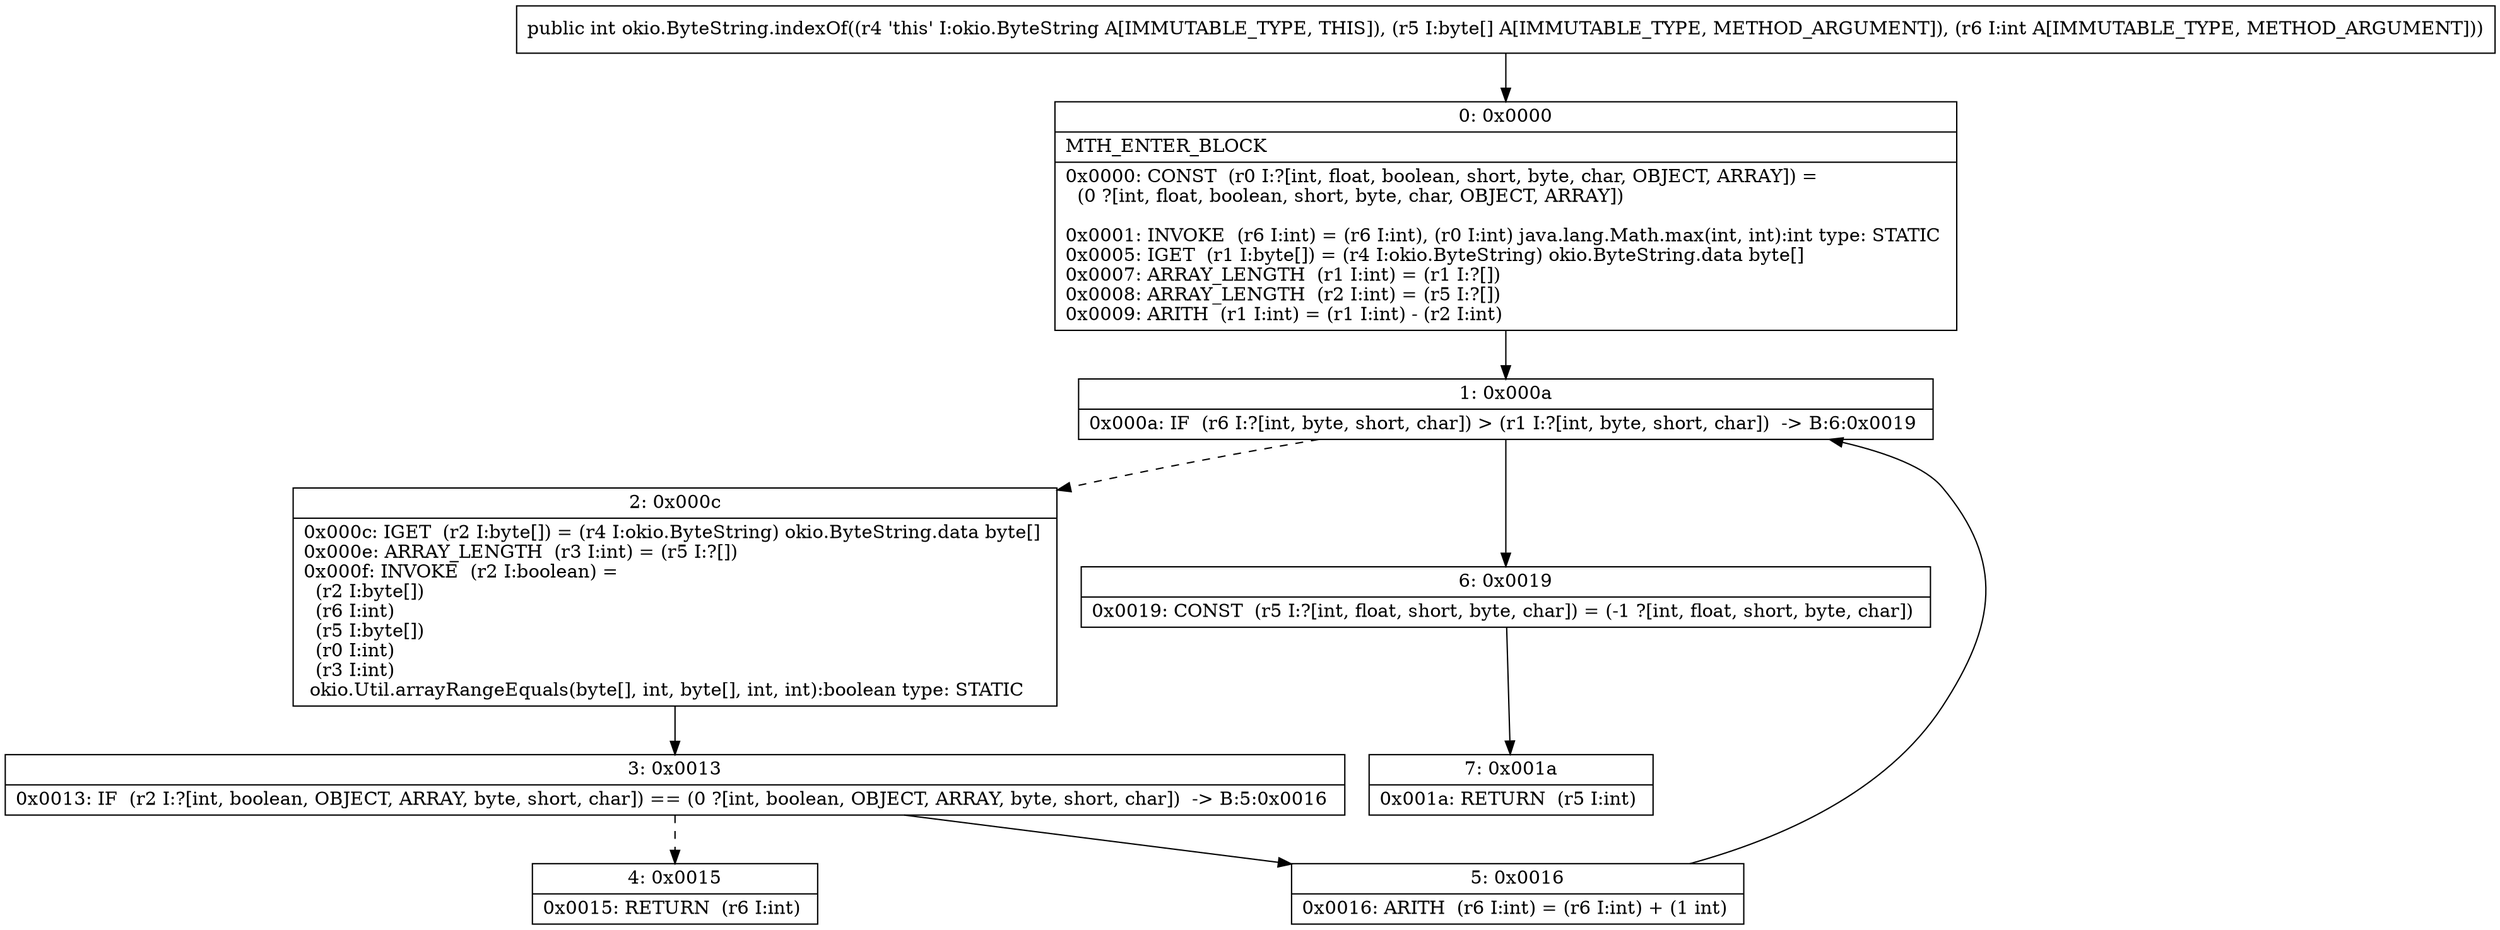 digraph "CFG forokio.ByteString.indexOf([BI)I" {
Node_0 [shape=record,label="{0\:\ 0x0000|MTH_ENTER_BLOCK\l|0x0000: CONST  (r0 I:?[int, float, boolean, short, byte, char, OBJECT, ARRAY]) = \l  (0 ?[int, float, boolean, short, byte, char, OBJECT, ARRAY])\l \l0x0001: INVOKE  (r6 I:int) = (r6 I:int), (r0 I:int) java.lang.Math.max(int, int):int type: STATIC \l0x0005: IGET  (r1 I:byte[]) = (r4 I:okio.ByteString) okio.ByteString.data byte[] \l0x0007: ARRAY_LENGTH  (r1 I:int) = (r1 I:?[]) \l0x0008: ARRAY_LENGTH  (r2 I:int) = (r5 I:?[]) \l0x0009: ARITH  (r1 I:int) = (r1 I:int) \- (r2 I:int) \l}"];
Node_1 [shape=record,label="{1\:\ 0x000a|0x000a: IF  (r6 I:?[int, byte, short, char]) \> (r1 I:?[int, byte, short, char])  \-\> B:6:0x0019 \l}"];
Node_2 [shape=record,label="{2\:\ 0x000c|0x000c: IGET  (r2 I:byte[]) = (r4 I:okio.ByteString) okio.ByteString.data byte[] \l0x000e: ARRAY_LENGTH  (r3 I:int) = (r5 I:?[]) \l0x000f: INVOKE  (r2 I:boolean) = \l  (r2 I:byte[])\l  (r6 I:int)\l  (r5 I:byte[])\l  (r0 I:int)\l  (r3 I:int)\l okio.Util.arrayRangeEquals(byte[], int, byte[], int, int):boolean type: STATIC \l}"];
Node_3 [shape=record,label="{3\:\ 0x0013|0x0013: IF  (r2 I:?[int, boolean, OBJECT, ARRAY, byte, short, char]) == (0 ?[int, boolean, OBJECT, ARRAY, byte, short, char])  \-\> B:5:0x0016 \l}"];
Node_4 [shape=record,label="{4\:\ 0x0015|0x0015: RETURN  (r6 I:int) \l}"];
Node_5 [shape=record,label="{5\:\ 0x0016|0x0016: ARITH  (r6 I:int) = (r6 I:int) + (1 int) \l}"];
Node_6 [shape=record,label="{6\:\ 0x0019|0x0019: CONST  (r5 I:?[int, float, short, byte, char]) = (\-1 ?[int, float, short, byte, char]) \l}"];
Node_7 [shape=record,label="{7\:\ 0x001a|0x001a: RETURN  (r5 I:int) \l}"];
MethodNode[shape=record,label="{public int okio.ByteString.indexOf((r4 'this' I:okio.ByteString A[IMMUTABLE_TYPE, THIS]), (r5 I:byte[] A[IMMUTABLE_TYPE, METHOD_ARGUMENT]), (r6 I:int A[IMMUTABLE_TYPE, METHOD_ARGUMENT])) }"];
MethodNode -> Node_0;
Node_0 -> Node_1;
Node_1 -> Node_2[style=dashed];
Node_1 -> Node_6;
Node_2 -> Node_3;
Node_3 -> Node_4[style=dashed];
Node_3 -> Node_5;
Node_5 -> Node_1;
Node_6 -> Node_7;
}

